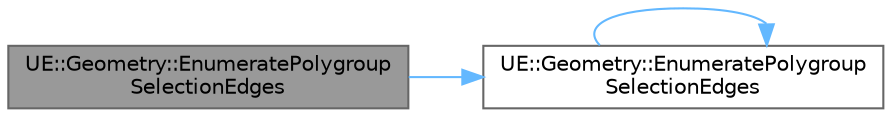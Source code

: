 digraph "UE::Geometry::EnumeratePolygroupSelectionEdges"
{
 // INTERACTIVE_SVG=YES
 // LATEX_PDF_SIZE
  bgcolor="transparent";
  edge [fontname=Helvetica,fontsize=10,labelfontname=Helvetica,labelfontsize=10];
  node [fontname=Helvetica,fontsize=10,shape=box,height=0.2,width=0.4];
  rankdir="LR";
  Node1 [id="Node000001",label="UE::Geometry::EnumeratePolygroup\lSelectionEdges",height=0.2,width=0.4,color="gray40", fillcolor="grey60", style="filled", fontcolor="black",tooltip="Version of EnumeratePolygroupSelectionEdges which uses GroupTopology."];
  Node1 -> Node2 [id="edge1_Node000001_Node000002",color="steelblue1",style="solid",tooltip=" "];
  Node2 [id="Node000002",label="UE::Geometry::EnumeratePolygroup\lSelectionEdges",height=0.2,width=0.4,color="grey40", fillcolor="white", style="filled",URL="$d9/d39/namespaceUE_1_1Geometry.html#a34e750fb29b513492d1a2339c04f4850",tooltip="Call EdgeFunc for each mesh EdgeID included in MeshSelection, where MeshSelection has polygroup topol..."];
  Node2 -> Node2 [id="edge2_Node000002_Node000002",color="steelblue1",style="solid",tooltip=" "];
}
